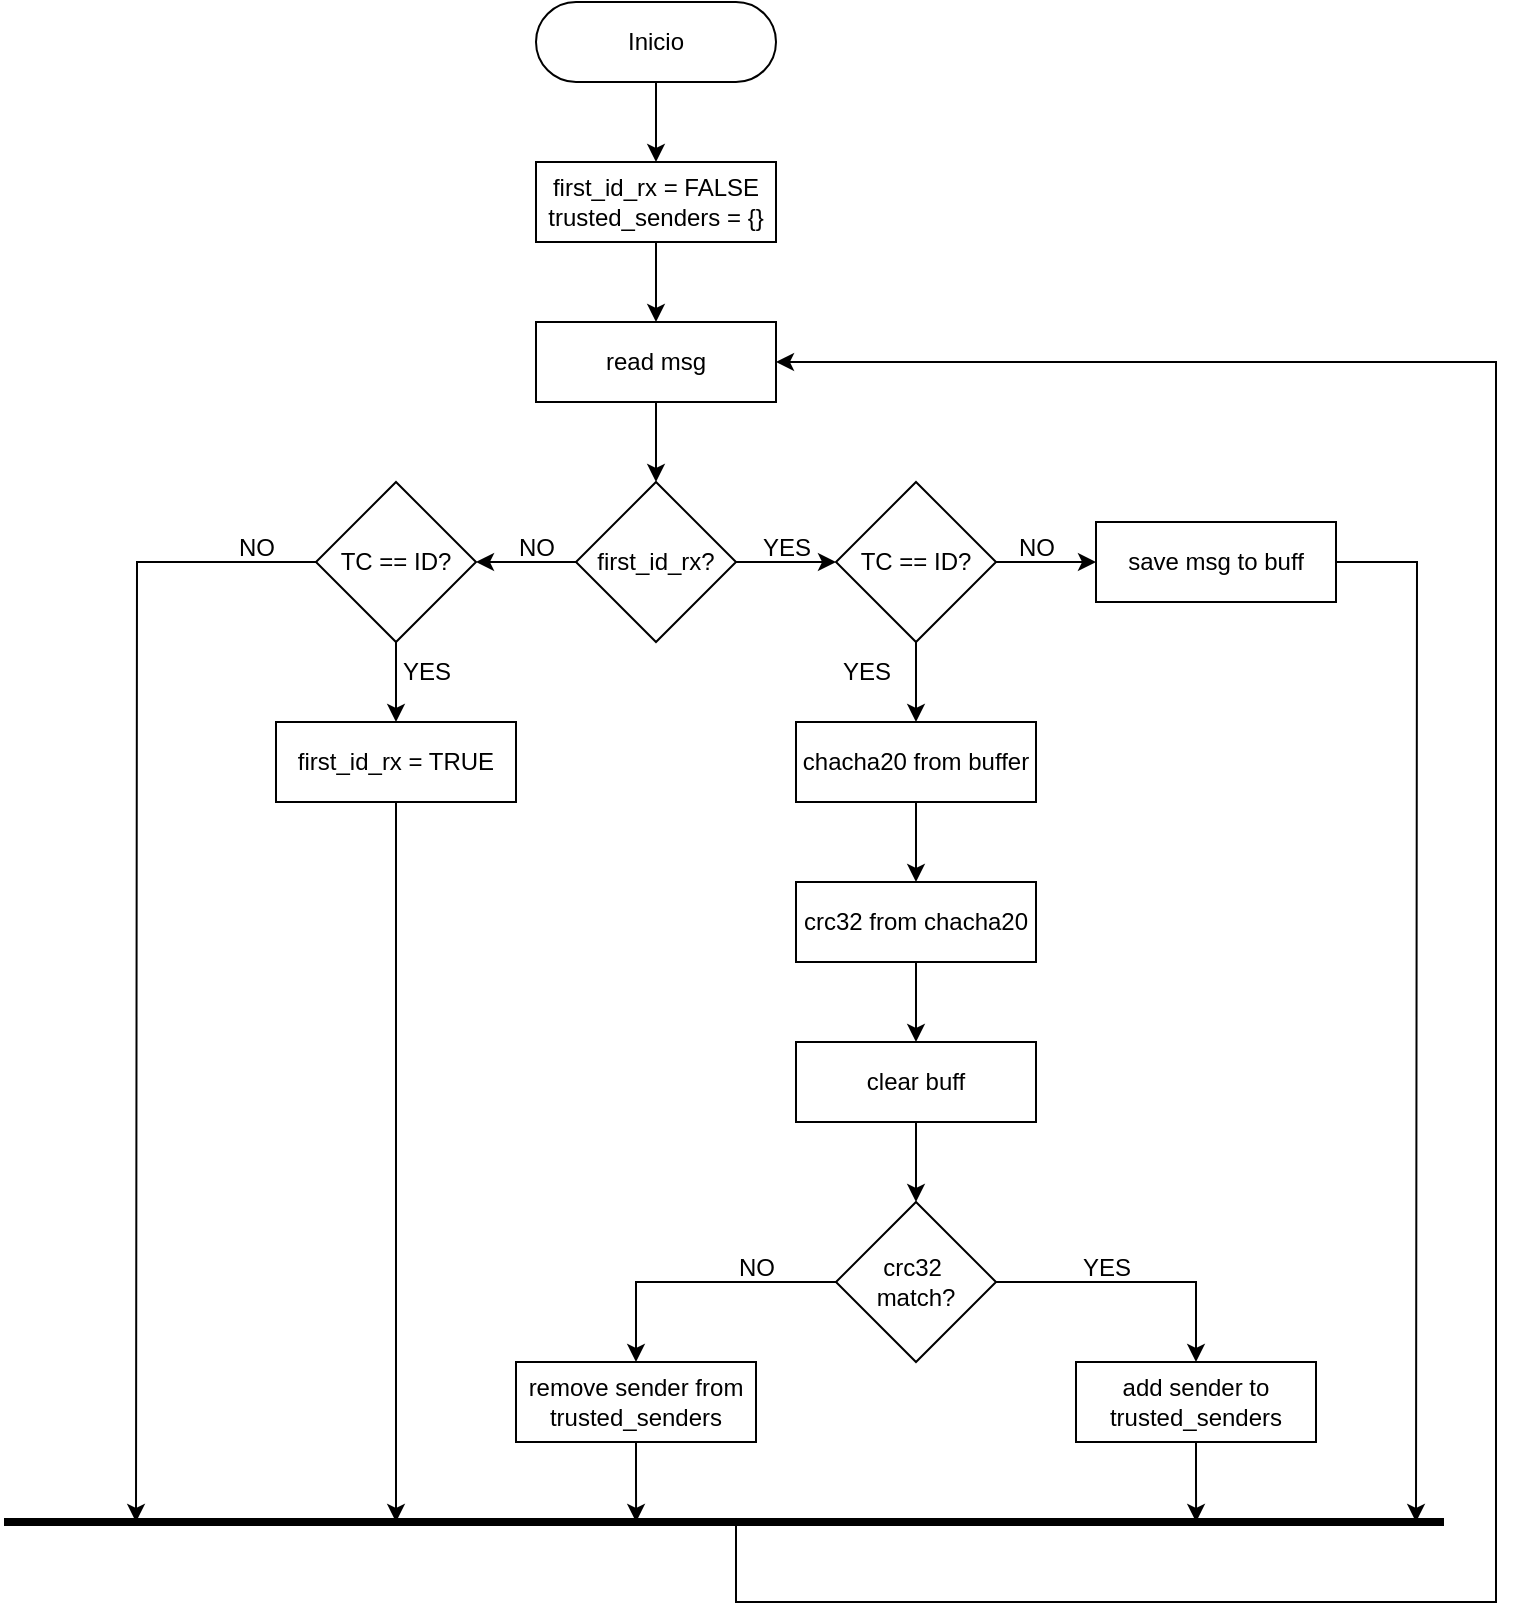 <mxfile version="27.1.6">
  <diagram id="C5RBs43oDa-KdzZeNtuy" name="Page-1">
    <mxGraphModel dx="1426" dy="743" grid="1" gridSize="10" guides="1" tooltips="1" connect="1" arrows="1" fold="1" page="1" pageScale="1" pageWidth="827" pageHeight="1169" math="0" shadow="0">
      <root>
        <mxCell id="WIyWlLk6GJQsqaUBKTNV-0" />
        <mxCell id="WIyWlLk6GJQsqaUBKTNV-1" parent="WIyWlLk6GJQsqaUBKTNV-0" />
        <mxCell id="Y_kDX2Lz7pwxeAP7cUDH-1" value="" style="edgeStyle=orthogonalEdgeStyle;rounded=0;orthogonalLoop=1;jettySize=auto;html=1;" parent="WIyWlLk6GJQsqaUBKTNV-1" source="WIyWlLk6GJQsqaUBKTNV-3" target="Y_kDX2Lz7pwxeAP7cUDH-0" edge="1">
          <mxGeometry relative="1" as="geometry" />
        </mxCell>
        <mxCell id="WIyWlLk6GJQsqaUBKTNV-3" value="Inicio" style="rounded=1;whiteSpace=wrap;html=1;fontSize=12;glass=0;strokeWidth=1;shadow=0;arcSize=50;" parent="WIyWlLk6GJQsqaUBKTNV-1" vertex="1">
          <mxGeometry x="320" y="40" width="120" height="40" as="geometry" />
        </mxCell>
        <mxCell id="Y_kDX2Lz7pwxeAP7cUDH-6" value="" style="edgeStyle=orthogonalEdgeStyle;rounded=0;orthogonalLoop=1;jettySize=auto;html=1;" parent="WIyWlLk6GJQsqaUBKTNV-1" source="Y_kDX2Lz7pwxeAP7cUDH-0" target="Y_kDX2Lz7pwxeAP7cUDH-4" edge="1">
          <mxGeometry relative="1" as="geometry" />
        </mxCell>
        <mxCell id="Y_kDX2Lz7pwxeAP7cUDH-0" value="first_id_rx = FALSE&lt;div&gt;trusted_senders = {}&lt;/div&gt;" style="rounded=1;whiteSpace=wrap;html=1;fontSize=12;glass=0;strokeWidth=1;shadow=0;arcSize=0;" parent="WIyWlLk6GJQsqaUBKTNV-1" vertex="1">
          <mxGeometry x="320" y="120" width="120" height="40" as="geometry" />
        </mxCell>
        <mxCell id="Y_kDX2Lz7pwxeAP7cUDH-5" value="" style="edgeStyle=orthogonalEdgeStyle;rounded=0;orthogonalLoop=1;jettySize=auto;html=1;entryX=0.5;entryY=0;entryDx=0;entryDy=0;" parent="WIyWlLk6GJQsqaUBKTNV-1" source="Y_kDX2Lz7pwxeAP7cUDH-4" target="Y_kDX2Lz7pwxeAP7cUDH-22" edge="1">
          <mxGeometry relative="1" as="geometry">
            <mxPoint x="380" y="280" as="targetPoint" />
          </mxGeometry>
        </mxCell>
        <mxCell id="Y_kDX2Lz7pwxeAP7cUDH-63" style="edgeStyle=orthogonalEdgeStyle;rounded=0;orthogonalLoop=1;jettySize=auto;html=1;exitX=1;exitY=0.5;exitDx=0;exitDy=0;startArrow=classic;startFill=1;endArrow=none;" parent="WIyWlLk6GJQsqaUBKTNV-1" source="Y_kDX2Lz7pwxeAP7cUDH-4" edge="1">
          <mxGeometry relative="1" as="geometry">
            <mxPoint x="420" y="800" as="targetPoint" />
            <Array as="points">
              <mxPoint x="800" y="220" />
              <mxPoint x="800" y="840" />
              <mxPoint x="420" y="840" />
            </Array>
          </mxGeometry>
        </mxCell>
        <mxCell id="Y_kDX2Lz7pwxeAP7cUDH-4" value="read msg" style="rounded=1;whiteSpace=wrap;html=1;fontSize=12;glass=0;strokeWidth=1;shadow=0;arcSize=0;" parent="WIyWlLk6GJQsqaUBKTNV-1" vertex="1">
          <mxGeometry x="320" y="200" width="120" height="40" as="geometry" />
        </mxCell>
        <mxCell id="Y_kDX2Lz7pwxeAP7cUDH-25" style="edgeStyle=orthogonalEdgeStyle;rounded=0;orthogonalLoop=1;jettySize=auto;html=1;exitX=0;exitY=0.5;exitDx=0;exitDy=0;entryX=1;entryY=0.5;entryDx=0;entryDy=0;" parent="WIyWlLk6GJQsqaUBKTNV-1" source="Y_kDX2Lz7pwxeAP7cUDH-22" target="Y_kDX2Lz7pwxeAP7cUDH-24" edge="1">
          <mxGeometry relative="1" as="geometry" />
        </mxCell>
        <mxCell id="Y_kDX2Lz7pwxeAP7cUDH-36" style="edgeStyle=orthogonalEdgeStyle;rounded=0;orthogonalLoop=1;jettySize=auto;html=1;exitX=1;exitY=0.5;exitDx=0;exitDy=0;entryX=0;entryY=0.5;entryDx=0;entryDy=0;" parent="WIyWlLk6GJQsqaUBKTNV-1" source="Y_kDX2Lz7pwxeAP7cUDH-22" target="Y_kDX2Lz7pwxeAP7cUDH-38" edge="1">
          <mxGeometry relative="1" as="geometry">
            <mxPoint x="480" y="320" as="targetPoint" />
          </mxGeometry>
        </mxCell>
        <mxCell id="Y_kDX2Lz7pwxeAP7cUDH-22" value="first_id_rx?" style="rhombus;whiteSpace=wrap;html=1;" parent="WIyWlLk6GJQsqaUBKTNV-1" vertex="1">
          <mxGeometry x="340" y="280" width="80" height="80" as="geometry" />
        </mxCell>
        <mxCell id="Y_kDX2Lz7pwxeAP7cUDH-28" style="edgeStyle=orthogonalEdgeStyle;rounded=0;orthogonalLoop=1;jettySize=auto;html=1;entryX=0.5;entryY=0;entryDx=0;entryDy=0;exitX=0.5;exitY=1;exitDx=0;exitDy=0;" parent="WIyWlLk6GJQsqaUBKTNV-1" source="Y_kDX2Lz7pwxeAP7cUDH-24" target="Y_kDX2Lz7pwxeAP7cUDH-27" edge="1">
          <mxGeometry relative="1" as="geometry">
            <mxPoint x="210" y="320" as="sourcePoint" />
          </mxGeometry>
        </mxCell>
        <mxCell id="Y_kDX2Lz7pwxeAP7cUDH-34" style="edgeStyle=orthogonalEdgeStyle;rounded=0;orthogonalLoop=1;jettySize=auto;html=1;exitX=0;exitY=0.5;exitDx=0;exitDy=0;" parent="WIyWlLk6GJQsqaUBKTNV-1" source="Y_kDX2Lz7pwxeAP7cUDH-24" edge="1">
          <mxGeometry relative="1" as="geometry">
            <mxPoint x="120" y="800" as="targetPoint" />
          </mxGeometry>
        </mxCell>
        <mxCell id="Y_kDX2Lz7pwxeAP7cUDH-24" value="TC == ID?" style="rhombus;whiteSpace=wrap;html=1;" parent="WIyWlLk6GJQsqaUBKTNV-1" vertex="1">
          <mxGeometry x="210" y="280" width="80" height="80" as="geometry" />
        </mxCell>
        <mxCell id="Y_kDX2Lz7pwxeAP7cUDH-26" value="NO" style="text;html=1;align=center;verticalAlign=middle;resizable=0;points=[];autosize=1;strokeColor=none;fillColor=none;" parent="WIyWlLk6GJQsqaUBKTNV-1" vertex="1">
          <mxGeometry x="300" y="298" width="40" height="30" as="geometry" />
        </mxCell>
        <mxCell id="Y_kDX2Lz7pwxeAP7cUDH-33" style="edgeStyle=orthogonalEdgeStyle;rounded=0;orthogonalLoop=1;jettySize=auto;html=1;exitX=0.5;exitY=1;exitDx=0;exitDy=0;" parent="WIyWlLk6GJQsqaUBKTNV-1" source="Y_kDX2Lz7pwxeAP7cUDH-27" edge="1">
          <mxGeometry relative="1" as="geometry">
            <mxPoint x="250" y="800" as="targetPoint" />
          </mxGeometry>
        </mxCell>
        <mxCell id="Y_kDX2Lz7pwxeAP7cUDH-27" value="first_id_rx&amp;nbsp;= TRUE" style="whiteSpace=wrap;html=1;" parent="WIyWlLk6GJQsqaUBKTNV-1" vertex="1">
          <mxGeometry x="190" y="400" width="120" height="40" as="geometry" />
        </mxCell>
        <mxCell id="Y_kDX2Lz7pwxeAP7cUDH-29" value="YES" style="text;html=1;align=center;verticalAlign=middle;resizable=0;points=[];autosize=1;strokeColor=none;fillColor=none;" parent="WIyWlLk6GJQsqaUBKTNV-1" vertex="1">
          <mxGeometry x="240" y="360" width="50" height="30" as="geometry" />
        </mxCell>
        <mxCell id="Y_kDX2Lz7pwxeAP7cUDH-32" value="" style="endArrow=none;html=1;rounded=0;strokeWidth=4;" parent="WIyWlLk6GJQsqaUBKTNV-1" edge="1">
          <mxGeometry width="50" height="50" relative="1" as="geometry">
            <mxPoint x="54" y="800" as="sourcePoint" />
            <mxPoint x="774" y="800" as="targetPoint" />
            <Array as="points">
              <mxPoint x="314" y="800" />
            </Array>
          </mxGeometry>
        </mxCell>
        <mxCell id="Y_kDX2Lz7pwxeAP7cUDH-35" value="NO" style="text;html=1;align=center;verticalAlign=middle;resizable=0;points=[];autosize=1;strokeColor=none;fillColor=none;" parent="WIyWlLk6GJQsqaUBKTNV-1" vertex="1">
          <mxGeometry x="160" y="298" width="40" height="30" as="geometry" />
        </mxCell>
        <mxCell id="Y_kDX2Lz7pwxeAP7cUDH-37" value="YES" style="text;html=1;align=center;verticalAlign=middle;resizable=0;points=[];autosize=1;strokeColor=none;fillColor=none;" parent="WIyWlLk6GJQsqaUBKTNV-1" vertex="1">
          <mxGeometry x="420" y="298" width="50" height="30" as="geometry" />
        </mxCell>
        <mxCell id="Y_kDX2Lz7pwxeAP7cUDH-42" style="edgeStyle=orthogonalEdgeStyle;rounded=0;orthogonalLoop=1;jettySize=auto;html=1;exitX=1;exitY=0.5;exitDx=0;exitDy=0;entryX=0;entryY=0.5;entryDx=0;entryDy=0;" parent="WIyWlLk6GJQsqaUBKTNV-1" source="Y_kDX2Lz7pwxeAP7cUDH-38" target="Y_kDX2Lz7pwxeAP7cUDH-41" edge="1">
          <mxGeometry relative="1" as="geometry">
            <mxPoint x="630" y="320" as="targetPoint" />
          </mxGeometry>
        </mxCell>
        <mxCell id="Y_kDX2Lz7pwxeAP7cUDH-46" style="edgeStyle=orthogonalEdgeStyle;rounded=0;orthogonalLoop=1;jettySize=auto;html=1;entryX=0.5;entryY=0;entryDx=0;entryDy=0;" parent="WIyWlLk6GJQsqaUBKTNV-1" source="Y_kDX2Lz7pwxeAP7cUDH-38" target="Y_kDX2Lz7pwxeAP7cUDH-45" edge="1">
          <mxGeometry relative="1" as="geometry" />
        </mxCell>
        <mxCell id="Y_kDX2Lz7pwxeAP7cUDH-38" value="TC == ID?" style="rhombus;whiteSpace=wrap;html=1;" parent="WIyWlLk6GJQsqaUBKTNV-1" vertex="1">
          <mxGeometry x="470" y="280" width="80" height="80" as="geometry" />
        </mxCell>
        <mxCell id="Y_kDX2Lz7pwxeAP7cUDH-40" value="NO" style="text;html=1;align=center;verticalAlign=middle;resizable=0;points=[];autosize=1;strokeColor=none;fillColor=none;" parent="WIyWlLk6GJQsqaUBKTNV-1" vertex="1">
          <mxGeometry x="550" y="298" width="40" height="30" as="geometry" />
        </mxCell>
        <mxCell id="Y_kDX2Lz7pwxeAP7cUDH-62" style="edgeStyle=orthogonalEdgeStyle;rounded=0;orthogonalLoop=1;jettySize=auto;html=1;exitX=1;exitY=0.5;exitDx=0;exitDy=0;" parent="WIyWlLk6GJQsqaUBKTNV-1" source="Y_kDX2Lz7pwxeAP7cUDH-41" edge="1">
          <mxGeometry relative="1" as="geometry">
            <mxPoint x="760" y="800.0" as="targetPoint" />
          </mxGeometry>
        </mxCell>
        <mxCell id="Y_kDX2Lz7pwxeAP7cUDH-41" value="save msg to buff" style="whiteSpace=wrap;html=1;" parent="WIyWlLk6GJQsqaUBKTNV-1" vertex="1">
          <mxGeometry x="600" y="300" width="120" height="40" as="geometry" />
        </mxCell>
        <mxCell id="Y_kDX2Lz7pwxeAP7cUDH-43" value="YES" style="text;html=1;align=center;verticalAlign=middle;resizable=0;points=[];autosize=1;strokeColor=none;fillColor=none;" parent="WIyWlLk6GJQsqaUBKTNV-1" vertex="1">
          <mxGeometry x="460" y="360" width="50" height="30" as="geometry" />
        </mxCell>
        <mxCell id="Y_kDX2Lz7pwxeAP7cUDH-48" style="edgeStyle=orthogonalEdgeStyle;rounded=0;orthogonalLoop=1;jettySize=auto;html=1;exitX=0.5;exitY=1;exitDx=0;exitDy=0;entryX=0.5;entryY=0;entryDx=0;entryDy=0;" parent="WIyWlLk6GJQsqaUBKTNV-1" source="Y_kDX2Lz7pwxeAP7cUDH-45" target="Y_kDX2Lz7pwxeAP7cUDH-47" edge="1">
          <mxGeometry relative="1" as="geometry" />
        </mxCell>
        <mxCell id="Y_kDX2Lz7pwxeAP7cUDH-45" value="chacha20 from buffer" style="whiteSpace=wrap;html=1;" parent="WIyWlLk6GJQsqaUBKTNV-1" vertex="1">
          <mxGeometry x="450" y="400" width="120" height="40" as="geometry" />
        </mxCell>
        <mxCell id="Y_kDX2Lz7pwxeAP7cUDH-49" style="edgeStyle=orthogonalEdgeStyle;rounded=0;orthogonalLoop=1;jettySize=auto;html=1;exitX=0.5;exitY=1;exitDx=0;exitDy=0;entryX=0.5;entryY=0;entryDx=0;entryDy=0;" parent="WIyWlLk6GJQsqaUBKTNV-1" source="Y_kDX2Lz7pwxeAP7cUDH-47" target="Y_kDX2Lz7pwxeAP7cUDH-50" edge="1">
          <mxGeometry relative="1" as="geometry">
            <mxPoint x="510" y="560" as="targetPoint" />
          </mxGeometry>
        </mxCell>
        <mxCell id="Y_kDX2Lz7pwxeAP7cUDH-47" value="crc32 from chacha20" style="whiteSpace=wrap;html=1;" parent="WIyWlLk6GJQsqaUBKTNV-1" vertex="1">
          <mxGeometry x="450" y="480" width="120" height="40" as="geometry" />
        </mxCell>
        <mxCell id="Y_kDX2Lz7pwxeAP7cUDH-52" style="edgeStyle=orthogonalEdgeStyle;rounded=0;orthogonalLoop=1;jettySize=auto;html=1;exitX=0.5;exitY=1;exitDx=0;exitDy=0;entryX=0.5;entryY=0;entryDx=0;entryDy=0;" parent="WIyWlLk6GJQsqaUBKTNV-1" source="Y_kDX2Lz7pwxeAP7cUDH-50" target="Y_kDX2Lz7pwxeAP7cUDH-51" edge="1">
          <mxGeometry relative="1" as="geometry" />
        </mxCell>
        <mxCell id="Y_kDX2Lz7pwxeAP7cUDH-50" value="clear buff" style="whiteSpace=wrap;html=1;" parent="WIyWlLk6GJQsqaUBKTNV-1" vertex="1">
          <mxGeometry x="450" y="560" width="120" height="40" as="geometry" />
        </mxCell>
        <mxCell id="Y_kDX2Lz7pwxeAP7cUDH-55" style="edgeStyle=orthogonalEdgeStyle;rounded=0;orthogonalLoop=1;jettySize=auto;html=1;exitX=1;exitY=0.5;exitDx=0;exitDy=0;entryX=0.5;entryY=0;entryDx=0;entryDy=0;" parent="WIyWlLk6GJQsqaUBKTNV-1" source="Y_kDX2Lz7pwxeAP7cUDH-51" target="Y_kDX2Lz7pwxeAP7cUDH-54" edge="1">
          <mxGeometry relative="1" as="geometry" />
        </mxCell>
        <mxCell id="Y_kDX2Lz7pwxeAP7cUDH-58" style="edgeStyle=orthogonalEdgeStyle;rounded=0;orthogonalLoop=1;jettySize=auto;html=1;exitX=0;exitY=0.5;exitDx=0;exitDy=0;entryX=0.5;entryY=0;entryDx=0;entryDy=0;" parent="WIyWlLk6GJQsqaUBKTNV-1" source="Y_kDX2Lz7pwxeAP7cUDH-51" target="Y_kDX2Lz7pwxeAP7cUDH-57" edge="1">
          <mxGeometry relative="1" as="geometry" />
        </mxCell>
        <mxCell id="Y_kDX2Lz7pwxeAP7cUDH-51" value="crc32&amp;nbsp;&lt;div&gt;match?&lt;/div&gt;" style="rhombus;whiteSpace=wrap;html=1;" parent="WIyWlLk6GJQsqaUBKTNV-1" vertex="1">
          <mxGeometry x="470" y="640" width="80" height="80" as="geometry" />
        </mxCell>
        <mxCell id="Y_kDX2Lz7pwxeAP7cUDH-61" style="edgeStyle=orthogonalEdgeStyle;rounded=0;orthogonalLoop=1;jettySize=auto;html=1;exitX=0.5;exitY=1;exitDx=0;exitDy=0;" parent="WIyWlLk6GJQsqaUBKTNV-1" source="Y_kDX2Lz7pwxeAP7cUDH-54" edge="1">
          <mxGeometry relative="1" as="geometry">
            <mxPoint x="650.048" y="800" as="targetPoint" />
          </mxGeometry>
        </mxCell>
        <mxCell id="Y_kDX2Lz7pwxeAP7cUDH-54" value="add sender to trusted_senders" style="whiteSpace=wrap;html=1;" parent="WIyWlLk6GJQsqaUBKTNV-1" vertex="1">
          <mxGeometry x="590" y="720" width="120" height="40" as="geometry" />
        </mxCell>
        <mxCell id="Y_kDX2Lz7pwxeAP7cUDH-56" value="YES" style="text;html=1;align=center;verticalAlign=middle;resizable=0;points=[];autosize=1;strokeColor=none;fillColor=none;" parent="WIyWlLk6GJQsqaUBKTNV-1" vertex="1">
          <mxGeometry x="580" y="658" width="50" height="30" as="geometry" />
        </mxCell>
        <mxCell id="Y_kDX2Lz7pwxeAP7cUDH-60" style="edgeStyle=orthogonalEdgeStyle;rounded=0;orthogonalLoop=1;jettySize=auto;html=1;exitX=0.5;exitY=1;exitDx=0;exitDy=0;" parent="WIyWlLk6GJQsqaUBKTNV-1" source="Y_kDX2Lz7pwxeAP7cUDH-57" edge="1">
          <mxGeometry relative="1" as="geometry">
            <mxPoint x="370.048" y="800" as="targetPoint" />
          </mxGeometry>
        </mxCell>
        <mxCell id="Y_kDX2Lz7pwxeAP7cUDH-57" value="remove sender from trusted_senders" style="whiteSpace=wrap;html=1;" parent="WIyWlLk6GJQsqaUBKTNV-1" vertex="1">
          <mxGeometry x="310" y="720" width="120" height="40" as="geometry" />
        </mxCell>
        <mxCell id="Y_kDX2Lz7pwxeAP7cUDH-59" value="NO" style="text;html=1;align=center;verticalAlign=middle;resizable=0;points=[];autosize=1;strokeColor=none;fillColor=none;" parent="WIyWlLk6GJQsqaUBKTNV-1" vertex="1">
          <mxGeometry x="410" y="658" width="40" height="30" as="geometry" />
        </mxCell>
      </root>
    </mxGraphModel>
  </diagram>
</mxfile>
